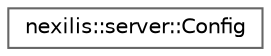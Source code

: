 digraph "Graphical Class Hierarchy"
{
 // LATEX_PDF_SIZE
  bgcolor="transparent";
  edge [fontname=Helvetica,fontsize=10,labelfontname=Helvetica,labelfontsize=10];
  node [fontname=Helvetica,fontsize=10,shape=box,height=0.2,width=0.4];
  rankdir="LR";
  Node0 [id="Node000000",label="nexilis::server::Config",height=0.2,width=0.4,color="grey40", fillcolor="white", style="filled",URL="$d2/def/classnexilis_1_1server_1_1Config.html",tooltip=" "];
}

